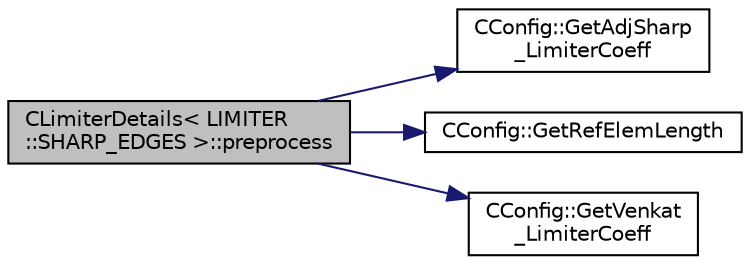 digraph "CLimiterDetails&lt; LIMITER::SHARP_EDGES &gt;::preprocess"
{
 // LATEX_PDF_SIZE
  edge [fontname="Helvetica",fontsize="10",labelfontname="Helvetica",labelfontsize="10"];
  node [fontname="Helvetica",fontsize="10",shape=record];
  rankdir="LR";
  Node1 [label="CLimiterDetails\< LIMITER\l::SHARP_EDGES \>::preprocess",height=0.2,width=0.4,color="black", fillcolor="grey75", style="filled", fontcolor="black",tooltip="Store the reference lenght based eps^2 parameter."];
  Node1 -> Node2 [color="midnightblue",fontsize="10",style="solid",fontname="Helvetica"];
  Node2 [label="CConfig::GetAdjSharp\l_LimiterCoeff",height=0.2,width=0.4,color="black", fillcolor="white", style="filled",URL="$classCConfig.html#ac421daafab2ffc8171aba0a05ce017ab",tooltip="Get the value of sharp edge limiter."];
  Node1 -> Node3 [color="midnightblue",fontsize="10",style="solid",fontname="Helvetica"];
  Node3 [label="CConfig::GetRefElemLength",height=0.2,width=0.4,color="black", fillcolor="white", style="filled",URL="$classCConfig.html#a7c7b4b489dcb3b505c091de0ae300891",tooltip="Get the reference element length for computing the slope limiting epsilon."];
  Node1 -> Node4 [color="midnightblue",fontsize="10",style="solid",fontname="Helvetica"];
  Node4 [label="CConfig::GetVenkat\l_LimiterCoeff",height=0.2,width=0.4,color="black", fillcolor="white", style="filled",URL="$classCConfig.html#a3bd1de6bcb6cd7062816341b0d956459",tooltip="Get the value of limiter coefficient."];
}
